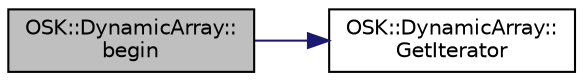 digraph "OSK::DynamicArray::begin"
{
 // LATEX_PDF_SIZE
  edge [fontname="Helvetica",fontsize="10",labelfontname="Helvetica",labelfontsize="10"];
  node [fontname="Helvetica",fontsize="10",shape=record];
  rankdir="LR";
  Node1 [label="OSK::DynamicArray::\lbegin",height=0.2,width=0.4,color="black", fillcolor="grey75", style="filled", fontcolor="black",tooltip="Devuelve el iterador que apunta al primer elemento."];
  Node1 -> Node2 [color="midnightblue",fontsize="10",style="solid",fontname="Helvetica"];
  Node2 [label="OSK::DynamicArray::\lGetIterator",height=0.2,width=0.4,color="black", fillcolor="white", style="filled",URL="$class_o_s_k_1_1_dynamic_array.html#a7eec5a259fbe9186317c3dd717bbebb5",tooltip="Devuelve el iterador que apunta a un elemento en particular."];
}
